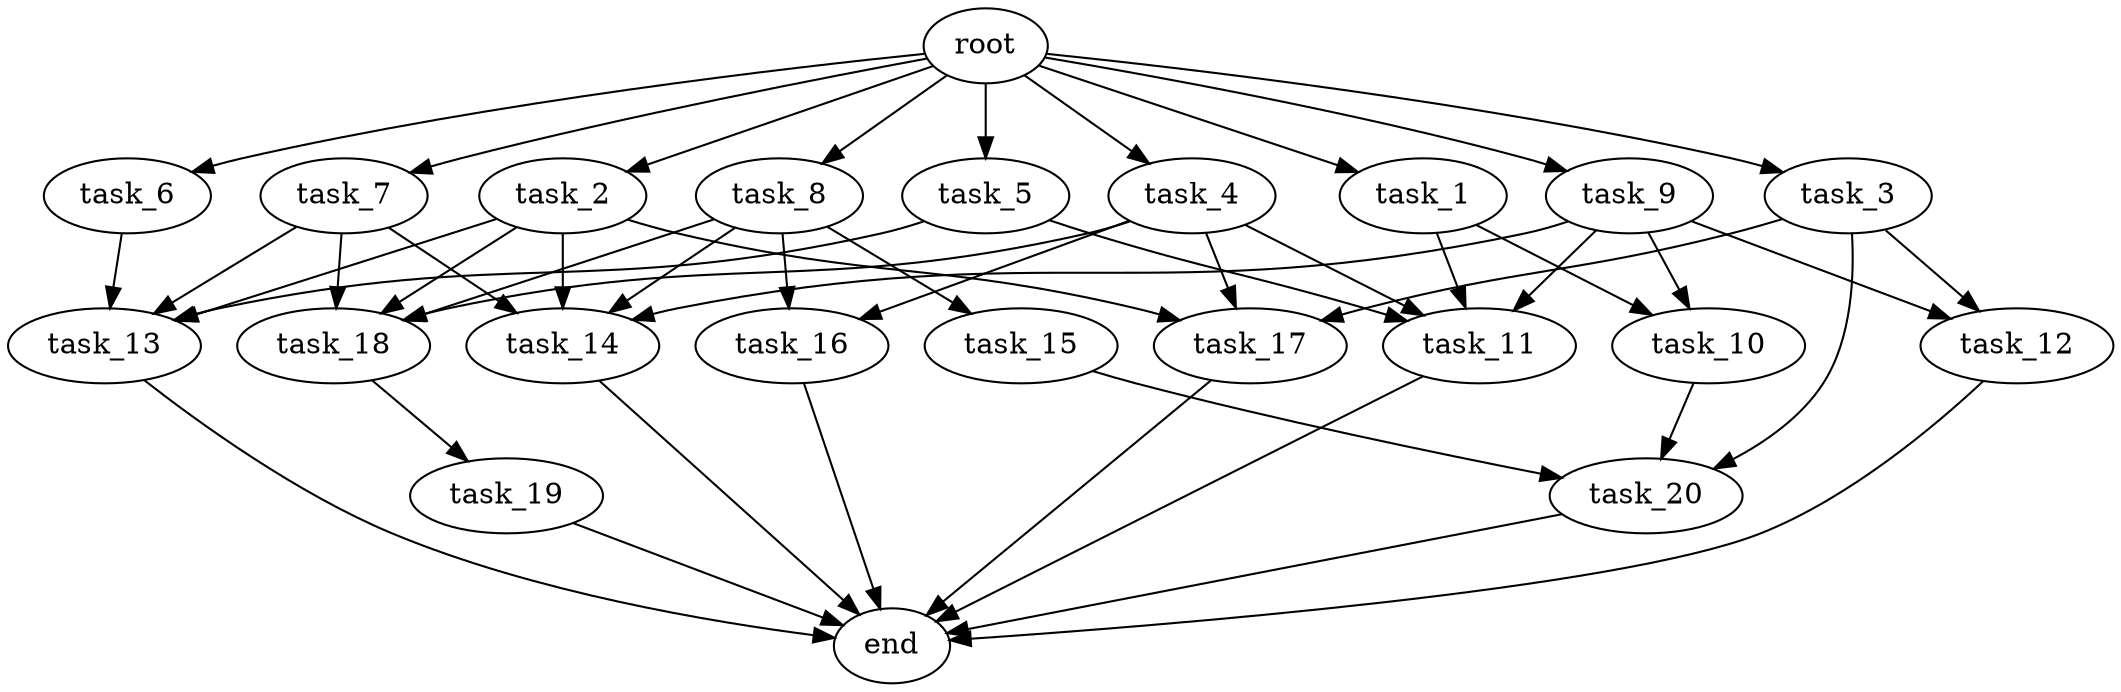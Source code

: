 digraph G {
  root [size="0.000000e+00"];
  task_1 [size="4.304634e+09"];
  task_2 [size="9.149477e+09"];
  task_3 [size="3.836915e+09"];
  task_4 [size="3.146277e+09"];
  task_5 [size="3.763989e+09"];
  task_6 [size="4.597103e+09"];
  task_7 [size="3.295651e+08"];
  task_8 [size="5.567109e+09"];
  task_9 [size="8.603747e+09"];
  task_10 [size="3.031143e+09"];
  task_11 [size="7.060886e+09"];
  task_12 [size="4.915305e+09"];
  task_13 [size="1.345748e+09"];
  task_14 [size="7.157516e+09"];
  task_15 [size="4.875062e+09"];
  task_16 [size="1.094711e+09"];
  task_17 [size="6.750571e+09"];
  task_18 [size="6.601126e+09"];
  task_19 [size="6.854056e+09"];
  task_20 [size="5.722530e+09"];
  end [size="0.000000e+00"];

  root -> task_1 [size="1.000000e-12"];
  root -> task_2 [size="1.000000e-12"];
  root -> task_3 [size="1.000000e-12"];
  root -> task_4 [size="1.000000e-12"];
  root -> task_5 [size="1.000000e-12"];
  root -> task_6 [size="1.000000e-12"];
  root -> task_7 [size="1.000000e-12"];
  root -> task_8 [size="1.000000e-12"];
  root -> task_9 [size="1.000000e-12"];
  task_1 -> task_10 [size="1.515571e+08"];
  task_1 -> task_11 [size="1.765221e+08"];
  task_2 -> task_13 [size="3.364370e+07"];
  task_2 -> task_14 [size="1.789379e+08"];
  task_2 -> task_17 [size="2.250190e+08"];
  task_2 -> task_18 [size="1.650281e+08"];
  task_3 -> task_12 [size="2.457652e+08"];
  task_3 -> task_17 [size="2.250190e+08"];
  task_3 -> task_20 [size="1.907510e+08"];
  task_4 -> task_11 [size="1.765221e+08"];
  task_4 -> task_16 [size="5.473553e+07"];
  task_4 -> task_17 [size="2.250190e+08"];
  task_4 -> task_18 [size="1.650281e+08"];
  task_5 -> task_11 [size="1.765221e+08"];
  task_5 -> task_13 [size="3.364370e+07"];
  task_6 -> task_13 [size="3.364370e+07"];
  task_7 -> task_13 [size="3.364370e+07"];
  task_7 -> task_14 [size="1.789379e+08"];
  task_7 -> task_18 [size="1.650281e+08"];
  task_8 -> task_14 [size="1.789379e+08"];
  task_8 -> task_15 [size="4.875062e+08"];
  task_8 -> task_16 [size="5.473553e+07"];
  task_8 -> task_18 [size="1.650281e+08"];
  task_9 -> task_10 [size="1.515571e+08"];
  task_9 -> task_11 [size="1.765221e+08"];
  task_9 -> task_12 [size="2.457652e+08"];
  task_9 -> task_14 [size="1.789379e+08"];
  task_10 -> task_20 [size="1.907510e+08"];
  task_11 -> end [size="1.000000e-12"];
  task_12 -> end [size="1.000000e-12"];
  task_13 -> end [size="1.000000e-12"];
  task_14 -> end [size="1.000000e-12"];
  task_15 -> task_20 [size="1.907510e+08"];
  task_16 -> end [size="1.000000e-12"];
  task_17 -> end [size="1.000000e-12"];
  task_18 -> task_19 [size="6.854056e+08"];
  task_19 -> end [size="1.000000e-12"];
  task_20 -> end [size="1.000000e-12"];
}
